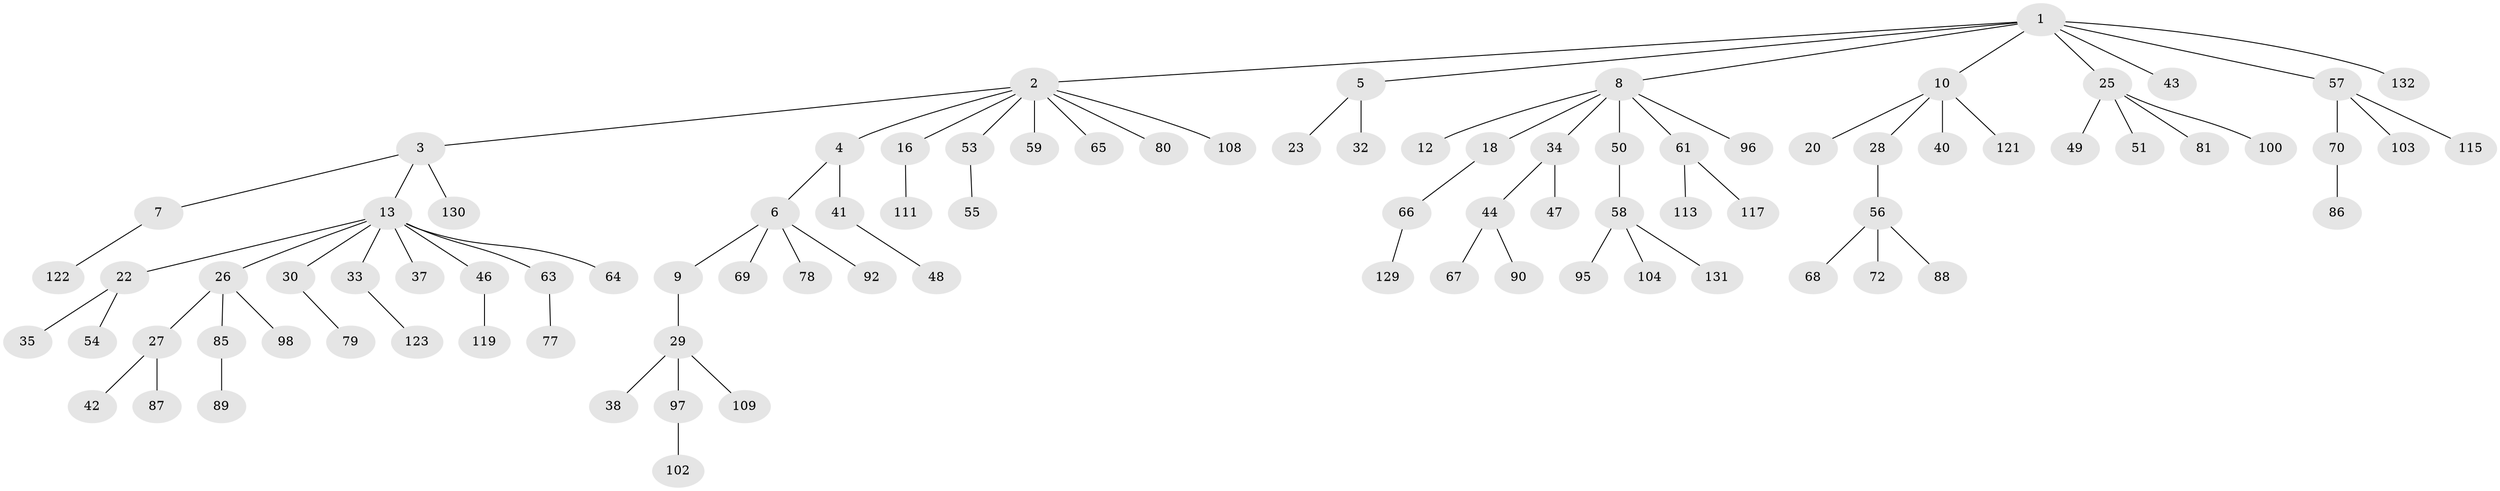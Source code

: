 // Generated by graph-tools (version 1.1) at 2025/24/03/03/25 07:24:05]
// undirected, 91 vertices, 90 edges
graph export_dot {
graph [start="1"]
  node [color=gray90,style=filled];
  1 [super="+11"];
  2 [super="+15"];
  3 [super="+19"];
  4;
  5 [super="+128"];
  6 [super="+45"];
  7 [super="+93"];
  8 [super="+21"];
  9;
  10 [super="+17"];
  12 [super="+74"];
  13 [super="+14"];
  16 [super="+31"];
  18;
  20;
  22 [super="+24"];
  23;
  25 [super="+36"];
  26;
  27 [super="+73"];
  28 [super="+52"];
  29 [super="+39"];
  30 [super="+118"];
  32;
  33;
  34 [super="+112"];
  35 [super="+126"];
  37;
  38;
  40;
  41 [super="+91"];
  42 [super="+106"];
  43 [super="+76"];
  44 [super="+116"];
  46 [super="+82"];
  47;
  48 [super="+105"];
  49 [super="+71"];
  50 [super="+62"];
  51;
  53;
  54;
  55 [super="+101"];
  56 [super="+114"];
  57 [super="+60"];
  58 [super="+83"];
  59;
  61 [super="+110"];
  63 [super="+127"];
  64;
  65;
  66 [super="+75"];
  67;
  68 [super="+120"];
  69 [super="+107"];
  70;
  72;
  77 [super="+84"];
  78;
  79;
  80;
  81 [super="+94"];
  85;
  86;
  87;
  88;
  89 [super="+124"];
  90;
  92;
  95;
  96;
  97;
  98 [super="+99"];
  100;
  102;
  103;
  104 [super="+125"];
  108;
  109;
  111;
  113;
  115;
  117;
  119;
  121;
  122;
  123;
  129;
  130;
  131;
  132;
  1 -- 2;
  1 -- 5;
  1 -- 8;
  1 -- 10;
  1 -- 25;
  1 -- 57;
  1 -- 43;
  1 -- 132;
  2 -- 3;
  2 -- 4;
  2 -- 16;
  2 -- 53;
  2 -- 80;
  2 -- 65;
  2 -- 59;
  2 -- 108;
  3 -- 7;
  3 -- 13;
  3 -- 130;
  4 -- 6;
  4 -- 41;
  5 -- 23;
  5 -- 32;
  6 -- 9;
  6 -- 78;
  6 -- 92;
  6 -- 69;
  7 -- 122;
  8 -- 12;
  8 -- 18;
  8 -- 50;
  8 -- 34;
  8 -- 96;
  8 -- 61;
  9 -- 29;
  10 -- 40;
  10 -- 121;
  10 -- 20;
  10 -- 28;
  13 -- 22;
  13 -- 30;
  13 -- 37;
  13 -- 63;
  13 -- 64;
  13 -- 33;
  13 -- 26;
  13 -- 46;
  16 -- 111;
  18 -- 66;
  22 -- 54;
  22 -- 35;
  25 -- 49;
  25 -- 51;
  25 -- 100;
  25 -- 81;
  26 -- 27;
  26 -- 85;
  26 -- 98;
  27 -- 42;
  27 -- 87;
  28 -- 56;
  29 -- 38;
  29 -- 97;
  29 -- 109;
  30 -- 79;
  33 -- 123;
  34 -- 44;
  34 -- 47;
  41 -- 48;
  44 -- 67;
  44 -- 90;
  46 -- 119;
  50 -- 58;
  53 -- 55;
  56 -- 68;
  56 -- 72;
  56 -- 88;
  57 -- 70;
  57 -- 115;
  57 -- 103;
  58 -- 131;
  58 -- 104;
  58 -- 95;
  61 -- 113;
  61 -- 117;
  63 -- 77;
  66 -- 129;
  70 -- 86;
  85 -- 89;
  97 -- 102;
}
